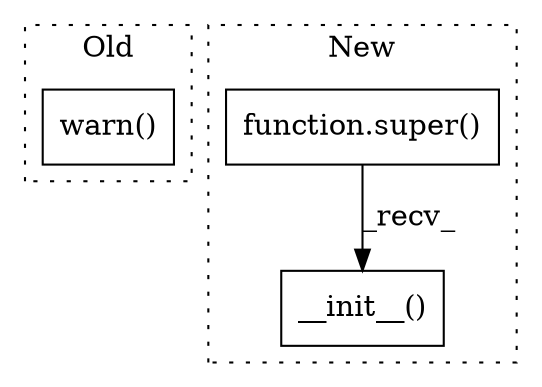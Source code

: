 digraph G {
subgraph cluster0 {
1 [label="warn()" a="75" s="789,855" l="14,1" shape="box"];
label = "Old";
style="dotted";
}
subgraph cluster1 {
2 [label="__init__()" a="75" s="445,505" l="34,11" shape="box"];
3 [label="function.super()" a="75" s="445,468" l="6,1" shape="box"];
label = "New";
style="dotted";
}
3 -> 2 [label="_recv_"];
}